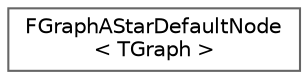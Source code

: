 digraph "Graphical Class Hierarchy"
{
 // INTERACTIVE_SVG=YES
 // LATEX_PDF_SIZE
  bgcolor="transparent";
  edge [fontname=Helvetica,fontsize=10,labelfontname=Helvetica,labelfontsize=10];
  node [fontname=Helvetica,fontsize=10,shape=box,height=0.2,width=0.4];
  rankdir="LR";
  Node0 [id="Node000000",label="FGraphAStarDefaultNode\l\< TGraph \>",height=0.2,width=0.4,color="grey40", fillcolor="white", style="filled",URL="$d8/d82/structFGraphAStarDefaultNode.html",tooltip="Default A* node class."];
}
